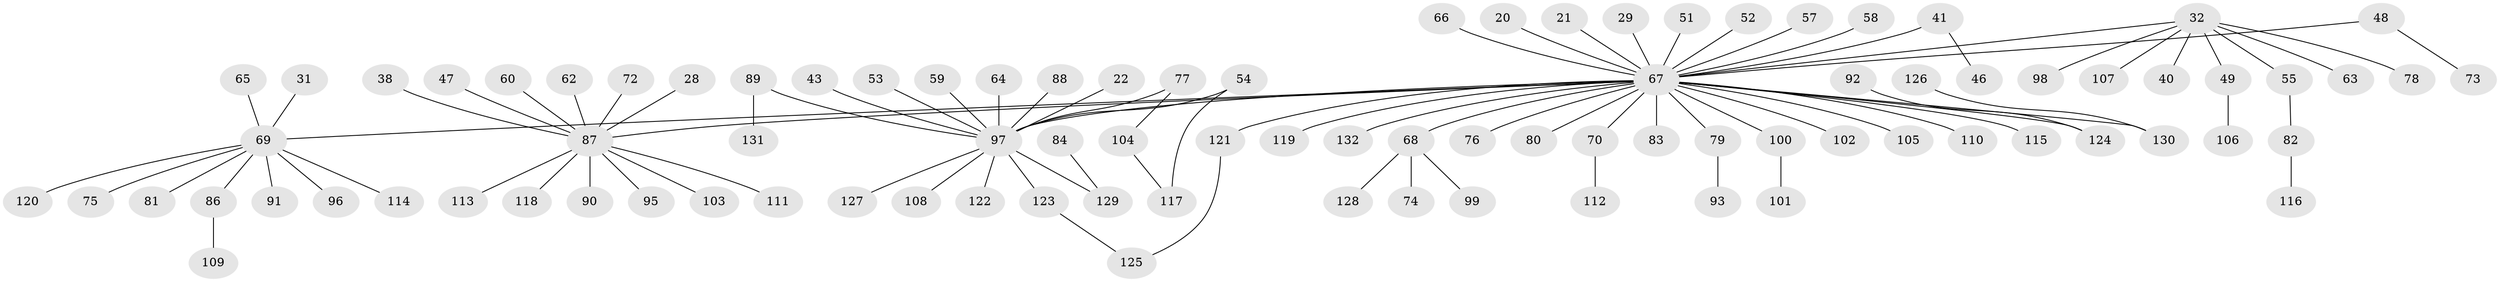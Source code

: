 // original degree distribution, {22: 0.007575757575757576, 1: 0.5833333333333334, 2: 0.25, 7: 0.022727272727272728, 8: 0.022727272727272728, 6: 0.007575757575757576, 9: 0.007575757575757576, 3: 0.08333333333333333, 10: 0.007575757575757576, 4: 0.007575757575757576}
// Generated by graph-tools (version 1.1) at 2025/51/03/04/25 21:51:44]
// undirected, 92 vertices, 93 edges
graph export_dot {
graph [start="1"]
  node [color=gray90,style=filled];
  20;
  21;
  22;
  28;
  29;
  31;
  32;
  38;
  40;
  41 [super="+16"];
  43;
  46;
  47;
  48 [super="+27"];
  49;
  51;
  52;
  53;
  54;
  55;
  57;
  58;
  59;
  60;
  62;
  63;
  64;
  65 [super="+19"];
  66;
  67 [super="+1+3+5+14+2+8"];
  68;
  69 [super="+30"];
  70;
  72;
  73;
  74;
  75;
  76;
  77;
  78;
  79 [super="+44"];
  80;
  81;
  82;
  83;
  84;
  86;
  87 [super="+71"];
  88;
  89 [super="+85"];
  90;
  91;
  92;
  93;
  95;
  96;
  97 [super="+34+50+94"];
  98;
  99;
  100 [super="+39"];
  101;
  102;
  103;
  104;
  105;
  106;
  107;
  108;
  109;
  110;
  111;
  112;
  113;
  114;
  115;
  116;
  117;
  118;
  119;
  120;
  121;
  122;
  123;
  124 [super="+61"];
  125;
  126;
  127;
  128;
  129 [super="+15"];
  130 [super="+56"];
  131;
  132;
  20 -- 67;
  21 -- 67;
  22 -- 97;
  28 -- 87;
  29 -- 67;
  31 -- 69;
  32 -- 40;
  32 -- 49;
  32 -- 55;
  32 -- 63;
  32 -- 78;
  32 -- 98;
  32 -- 107;
  32 -- 67;
  38 -- 87;
  41 -- 46;
  41 -- 67;
  43 -- 97;
  47 -- 87;
  48 -- 73;
  48 -- 67;
  49 -- 106;
  51 -- 67;
  52 -- 67;
  53 -- 97;
  54 -- 117;
  54 -- 97;
  55 -- 82;
  57 -- 67;
  58 -- 67;
  59 -- 97;
  60 -- 87;
  62 -- 87;
  64 -- 97;
  65 -- 69;
  66 -- 67;
  67 -- 105;
  67 -- 132;
  67 -- 68;
  67 -- 76;
  67 -- 80;
  67 -- 102;
  67 -- 110;
  67 -- 119;
  67 -- 121;
  67 -- 115;
  67 -- 79 [weight=2];
  67 -- 70;
  67 -- 83;
  67 -- 69;
  67 -- 130;
  67 -- 100;
  67 -- 97 [weight=3];
  67 -- 124;
  67 -- 87;
  68 -- 74;
  68 -- 99;
  68 -- 128;
  69 -- 81;
  69 -- 86;
  69 -- 96;
  69 -- 75;
  69 -- 114;
  69 -- 120;
  69 -- 91;
  70 -- 112;
  72 -- 87;
  77 -- 104;
  77 -- 97;
  79 -- 93;
  82 -- 116;
  84 -- 129;
  86 -- 109;
  87 -- 103;
  87 -- 111;
  87 -- 113;
  87 -- 118;
  87 -- 90;
  87 -- 95;
  88 -- 97;
  89 -- 131;
  89 -- 97;
  92 -- 124;
  97 -- 123;
  97 -- 108;
  97 -- 129;
  97 -- 122;
  97 -- 127;
  100 -- 101;
  104 -- 117;
  121 -- 125;
  123 -- 125;
  126 -- 130;
}
